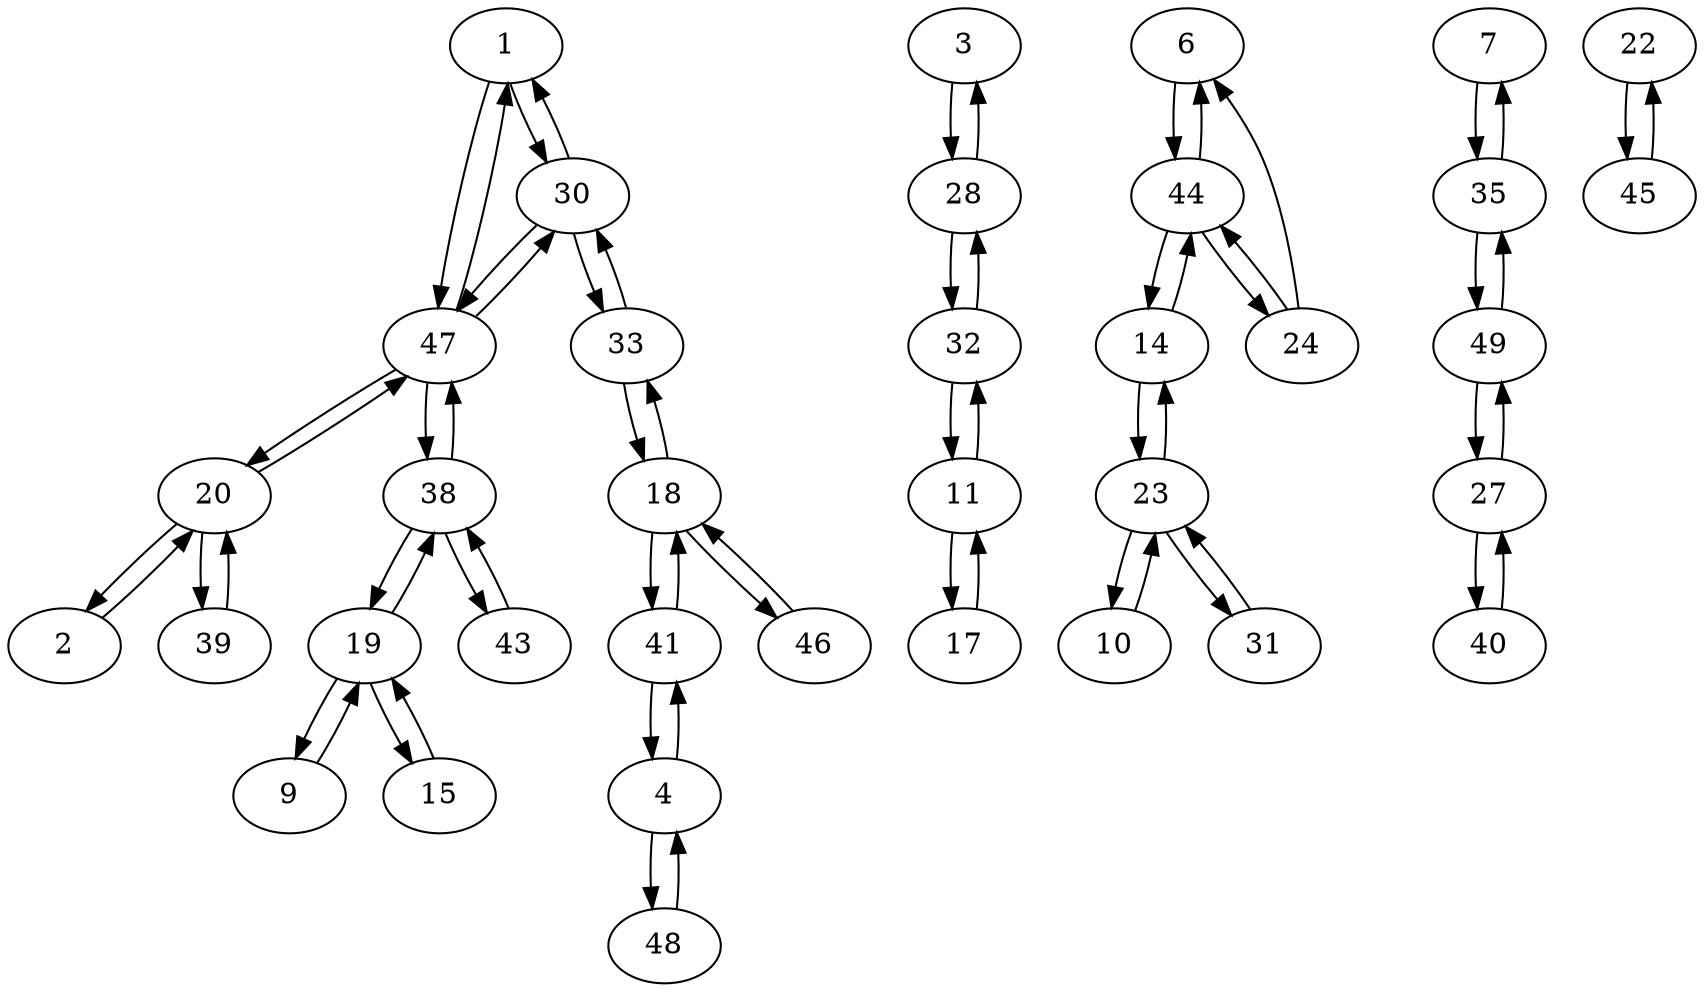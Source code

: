 digraph G {
  1 -> 30;
  1 -> 47;
  2 -> 20;
  3 -> 28;
  4 -> 41;
  4 -> 48;
  6 -> 44;
  7 -> 35;
  9 -> 19;
  10 -> 23;
  11 -> 17;
  11 -> 32;
  14 -> 23;
  14 -> 44;
  15 -> 19;
  17 -> 11;
  18 -> 33;
  18 -> 41;
  18 -> 46;
  19 -> 9;
  19 -> 15;
  19 -> 38;
  20 -> 2;
  20 -> 39;
  20 -> 47;
  22 -> 45;
  23 -> 10;
  23 -> 14;
  23 -> 31;
  24 -> 6;
  24 -> 44;
  27 -> 40;
  27 -> 49;
  28 -> 3;
  28 -> 32;
  30 -> 1;
  30 -> 33;
  30 -> 47;
  31 -> 23;
  32 -> 11;
  32 -> 28;
  33 -> 18;
  33 -> 30;
  35 -> 7;
  35 -> 49;
  38 -> 19;
  38 -> 43;
  38 -> 47;
  39 -> 20;
  40 -> 27;
  41 -> 4;
  41 -> 18;
  43 -> 38;
  44 -> 6;
  44 -> 14;
  44 -> 24;
  45 -> 22;
  46 -> 18;
  47 -> 1;
  47 -> 20;
  47 -> 30;
  47 -> 38;
  48 -> 4;
  49 -> 27;
  49 -> 35;
}
